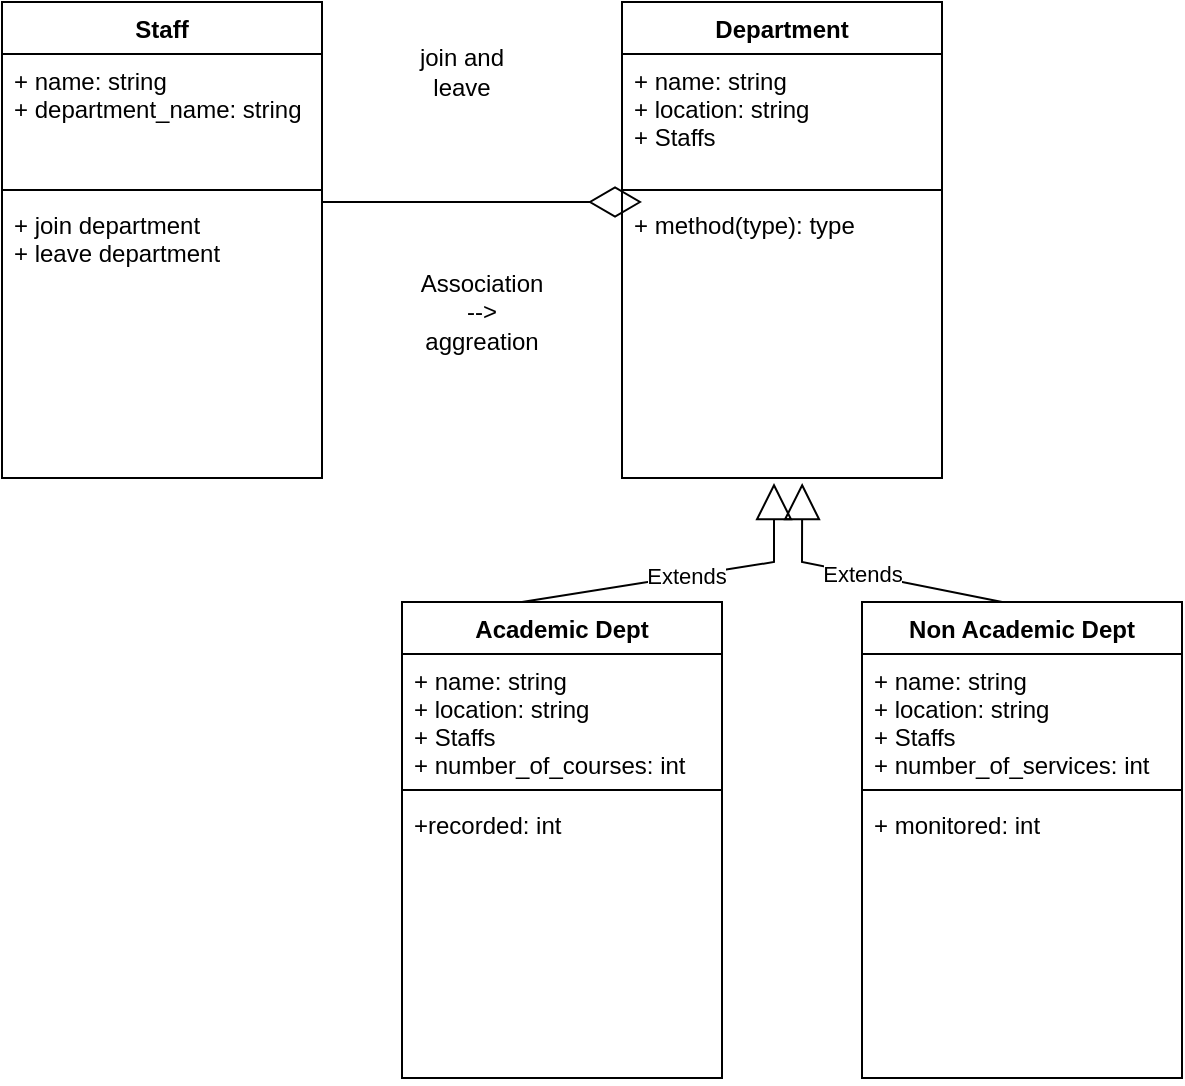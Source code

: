 <mxfile version="17.4.6" type="device"><diagram id="8rhkNjUjPzOwj7cXJsXA" name="Page-1"><mxGraphModel dx="828" dy="381" grid="1" gridSize="10" guides="1" tooltips="1" connect="1" arrows="1" fold="1" page="1" pageScale="1" pageWidth="850" pageHeight="1100" math="0" shadow="0"><root><mxCell id="0"/><mxCell id="1" parent="0"/><mxCell id="-CPe2EFv8nIprOUaxJcq-1" value="Staff" style="swimlane;fontStyle=1;align=center;verticalAlign=top;childLayout=stackLayout;horizontal=1;startSize=26;horizontalStack=0;resizeParent=1;resizeParentMax=0;resizeLast=0;collapsible=1;marginBottom=0;" parent="1" vertex="1"><mxGeometry x="140" y="300" width="160" height="238" as="geometry"/></mxCell><mxCell id="-CPe2EFv8nIprOUaxJcq-2" value="+ name: string&#10;+ department_name: string" style="text;strokeColor=none;fillColor=none;align=left;verticalAlign=top;spacingLeft=4;spacingRight=4;overflow=hidden;rotatable=0;points=[[0,0.5],[1,0.5]];portConstraint=eastwest;" parent="-CPe2EFv8nIprOUaxJcq-1" vertex="1"><mxGeometry y="26" width="160" height="64" as="geometry"/></mxCell><mxCell id="-CPe2EFv8nIprOUaxJcq-3" value="" style="line;strokeWidth=1;fillColor=none;align=left;verticalAlign=middle;spacingTop=-1;spacingLeft=3;spacingRight=3;rotatable=0;labelPosition=right;points=[];portConstraint=eastwest;" parent="-CPe2EFv8nIprOUaxJcq-1" vertex="1"><mxGeometry y="90" width="160" height="8" as="geometry"/></mxCell><mxCell id="-CPe2EFv8nIprOUaxJcq-4" value="+ join department&#10;+ leave department" style="text;strokeColor=none;fillColor=none;align=left;verticalAlign=top;spacingLeft=4;spacingRight=4;overflow=hidden;rotatable=0;points=[[0,0.5],[1,0.5]];portConstraint=eastwest;" parent="-CPe2EFv8nIprOUaxJcq-1" vertex="1"><mxGeometry y="98" width="160" height="140" as="geometry"/></mxCell><mxCell id="-CPe2EFv8nIprOUaxJcq-5" value="Department" style="swimlane;fontStyle=1;align=center;verticalAlign=top;childLayout=stackLayout;horizontal=1;startSize=26;horizontalStack=0;resizeParent=1;resizeParentMax=0;resizeLast=0;collapsible=1;marginBottom=0;" parent="1" vertex="1"><mxGeometry x="450" y="300" width="160" height="238" as="geometry"/></mxCell><mxCell id="-CPe2EFv8nIprOUaxJcq-6" value="+ name: string&#10;+ location: string&#10;+ Staffs" style="text;strokeColor=none;fillColor=none;align=left;verticalAlign=top;spacingLeft=4;spacingRight=4;overflow=hidden;rotatable=0;points=[[0,0.5],[1,0.5]];portConstraint=eastwest;" parent="-CPe2EFv8nIprOUaxJcq-5" vertex="1"><mxGeometry y="26" width="160" height="64" as="geometry"/></mxCell><mxCell id="-CPe2EFv8nIprOUaxJcq-7" value="" style="line;strokeWidth=1;fillColor=none;align=left;verticalAlign=middle;spacingTop=-1;spacingLeft=3;spacingRight=3;rotatable=0;labelPosition=right;points=[];portConstraint=eastwest;" parent="-CPe2EFv8nIprOUaxJcq-5" vertex="1"><mxGeometry y="90" width="160" height="8" as="geometry"/></mxCell><mxCell id="-CPe2EFv8nIprOUaxJcq-8" value="+ method(type): type" style="text;strokeColor=none;fillColor=none;align=left;verticalAlign=top;spacingLeft=4;spacingRight=4;overflow=hidden;rotatable=0;points=[[0,0.5],[1,0.5]];portConstraint=eastwest;" parent="-CPe2EFv8nIprOUaxJcq-5" vertex="1"><mxGeometry y="98" width="160" height="140" as="geometry"/></mxCell><mxCell id="-CPe2EFv8nIprOUaxJcq-12" value="Academic Dept" style="swimlane;fontStyle=1;align=center;verticalAlign=top;childLayout=stackLayout;horizontal=1;startSize=26;horizontalStack=0;resizeParent=1;resizeParentMax=0;resizeLast=0;collapsible=1;marginBottom=0;" parent="1" vertex="1"><mxGeometry x="340" y="600" width="160" height="238" as="geometry"/></mxCell><mxCell id="-CPe2EFv8nIprOUaxJcq-13" value="+ name: string&#10;+ location: string&#10;+ Staffs&#10;+ number_of_courses: int" style="text;strokeColor=none;fillColor=none;align=left;verticalAlign=top;spacingLeft=4;spacingRight=4;overflow=hidden;rotatable=0;points=[[0,0.5],[1,0.5]];portConstraint=eastwest;" parent="-CPe2EFv8nIprOUaxJcq-12" vertex="1"><mxGeometry y="26" width="160" height="64" as="geometry"/></mxCell><mxCell id="-CPe2EFv8nIprOUaxJcq-14" value="" style="line;strokeWidth=1;fillColor=none;align=left;verticalAlign=middle;spacingTop=-1;spacingLeft=3;spacingRight=3;rotatable=0;labelPosition=right;points=[];portConstraint=eastwest;" parent="-CPe2EFv8nIprOUaxJcq-12" vertex="1"><mxGeometry y="90" width="160" height="8" as="geometry"/></mxCell><mxCell id="-CPe2EFv8nIprOUaxJcq-15" value="+recorded: int" style="text;strokeColor=none;fillColor=none;align=left;verticalAlign=top;spacingLeft=4;spacingRight=4;overflow=hidden;rotatable=0;points=[[0,0.5],[1,0.5]];portConstraint=eastwest;" parent="-CPe2EFv8nIprOUaxJcq-12" vertex="1"><mxGeometry y="98" width="160" height="140" as="geometry"/></mxCell><mxCell id="-CPe2EFv8nIprOUaxJcq-16" value="Non Academic Dept" style="swimlane;fontStyle=1;align=center;verticalAlign=top;childLayout=stackLayout;horizontal=1;startSize=26;horizontalStack=0;resizeParent=1;resizeParentMax=0;resizeLast=0;collapsible=1;marginBottom=0;" parent="1" vertex="1"><mxGeometry x="570" y="600" width="160" height="238" as="geometry"/></mxCell><mxCell id="-CPe2EFv8nIprOUaxJcq-17" value="+ name: string&#10;+ location: string&#10;+ Staffs&#10;+ number_of_services: int" style="text;strokeColor=none;fillColor=none;align=left;verticalAlign=top;spacingLeft=4;spacingRight=4;overflow=hidden;rotatable=0;points=[[0,0.5],[1,0.5]];portConstraint=eastwest;" parent="-CPe2EFv8nIprOUaxJcq-16" vertex="1"><mxGeometry y="26" width="160" height="64" as="geometry"/></mxCell><mxCell id="-CPe2EFv8nIprOUaxJcq-18" value="" style="line;strokeWidth=1;fillColor=none;align=left;verticalAlign=middle;spacingTop=-1;spacingLeft=3;spacingRight=3;rotatable=0;labelPosition=right;points=[];portConstraint=eastwest;" parent="-CPe2EFv8nIprOUaxJcq-16" vertex="1"><mxGeometry y="90" width="160" height="8" as="geometry"/></mxCell><mxCell id="-CPe2EFv8nIprOUaxJcq-19" value="+ monitored: int" style="text;strokeColor=none;fillColor=none;align=left;verticalAlign=top;spacingLeft=4;spacingRight=4;overflow=hidden;rotatable=0;points=[[0,0.5],[1,0.5]];portConstraint=eastwest;" parent="-CPe2EFv8nIprOUaxJcq-16" vertex="1"><mxGeometry y="98" width="160" height="140" as="geometry"/></mxCell><mxCell id="-CPe2EFv8nIprOUaxJcq-20" value="Extends" style="endArrow=block;endSize=16;endFill=0;html=1;rounded=0;exitX=0.375;exitY=0;exitDx=0;exitDy=0;exitPerimeter=0;entryX=0.475;entryY=1.018;entryDx=0;entryDy=0;entryPerimeter=0;" parent="1" source="-CPe2EFv8nIprOUaxJcq-12" target="-CPe2EFv8nIprOUaxJcq-8" edge="1"><mxGeometry width="160" relative="1" as="geometry"><mxPoint x="360" y="570" as="sourcePoint"/><mxPoint x="520" y="570" as="targetPoint"/><Array as="points"><mxPoint x="526" y="580"/></Array></mxGeometry></mxCell><mxCell id="-CPe2EFv8nIprOUaxJcq-21" value="Extends" style="endArrow=block;endSize=16;endFill=0;html=1;rounded=0;exitX=0.438;exitY=0;exitDx=0;exitDy=0;exitPerimeter=0;entryX=0.563;entryY=1.018;entryDx=0;entryDy=0;entryPerimeter=0;" parent="1" source="-CPe2EFv8nIprOUaxJcq-16" target="-CPe2EFv8nIprOUaxJcq-8" edge="1"><mxGeometry width="160" relative="1" as="geometry"><mxPoint x="510" y="600" as="sourcePoint"/><mxPoint x="636.0" y="540.52" as="targetPoint"/><Array as="points"><mxPoint x="540" y="580"/></Array></mxGeometry></mxCell><mxCell id="oMNqvWrxZLOfmH_PTZUJ-1" value="join and leave" style="text;html=1;strokeColor=none;fillColor=none;align=center;verticalAlign=middle;whiteSpace=wrap;rounded=0;" vertex="1" parent="1"><mxGeometry x="340" y="320" width="60" height="30" as="geometry"/></mxCell><mxCell id="oMNqvWrxZLOfmH_PTZUJ-2" value="Association --&amp;gt; aggreation" style="text;html=1;strokeColor=none;fillColor=none;align=center;verticalAlign=middle;whiteSpace=wrap;rounded=0;" vertex="1" parent="1"><mxGeometry x="350" y="440" width="60" height="30" as="geometry"/></mxCell><mxCell id="oMNqvWrxZLOfmH_PTZUJ-3" value="" style="endArrow=diamondThin;endFill=0;endSize=24;html=1;rounded=0;" edge="1" parent="1"><mxGeometry width="160" relative="1" as="geometry"><mxPoint x="300" y="400" as="sourcePoint"/><mxPoint x="460" y="400" as="targetPoint"/></mxGeometry></mxCell></root></mxGraphModel></diagram></mxfile>